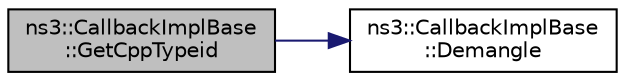 digraph "ns3::CallbackImplBase::GetCppTypeid"
{
  edge [fontname="Helvetica",fontsize="10",labelfontname="Helvetica",labelfontsize="10"];
  node [fontname="Helvetica",fontsize="10",shape=record];
  rankdir="LR";
  Node1 [label="ns3::CallbackImplBase\l::GetCppTypeid",height=0.2,width=0.4,color="black", fillcolor="grey75", style="filled", fontcolor="black"];
  Node1 -> Node2 [color="midnightblue",fontsize="10",style="solid"];
  Node2 [label="ns3::CallbackImplBase\l::Demangle",height=0.2,width=0.4,color="black", fillcolor="white", style="filled",URL="$d3/dfa/classns3_1_1CallbackImplBase.html#ab5732cee08181631fff6e90e0c14cdb6"];
}
